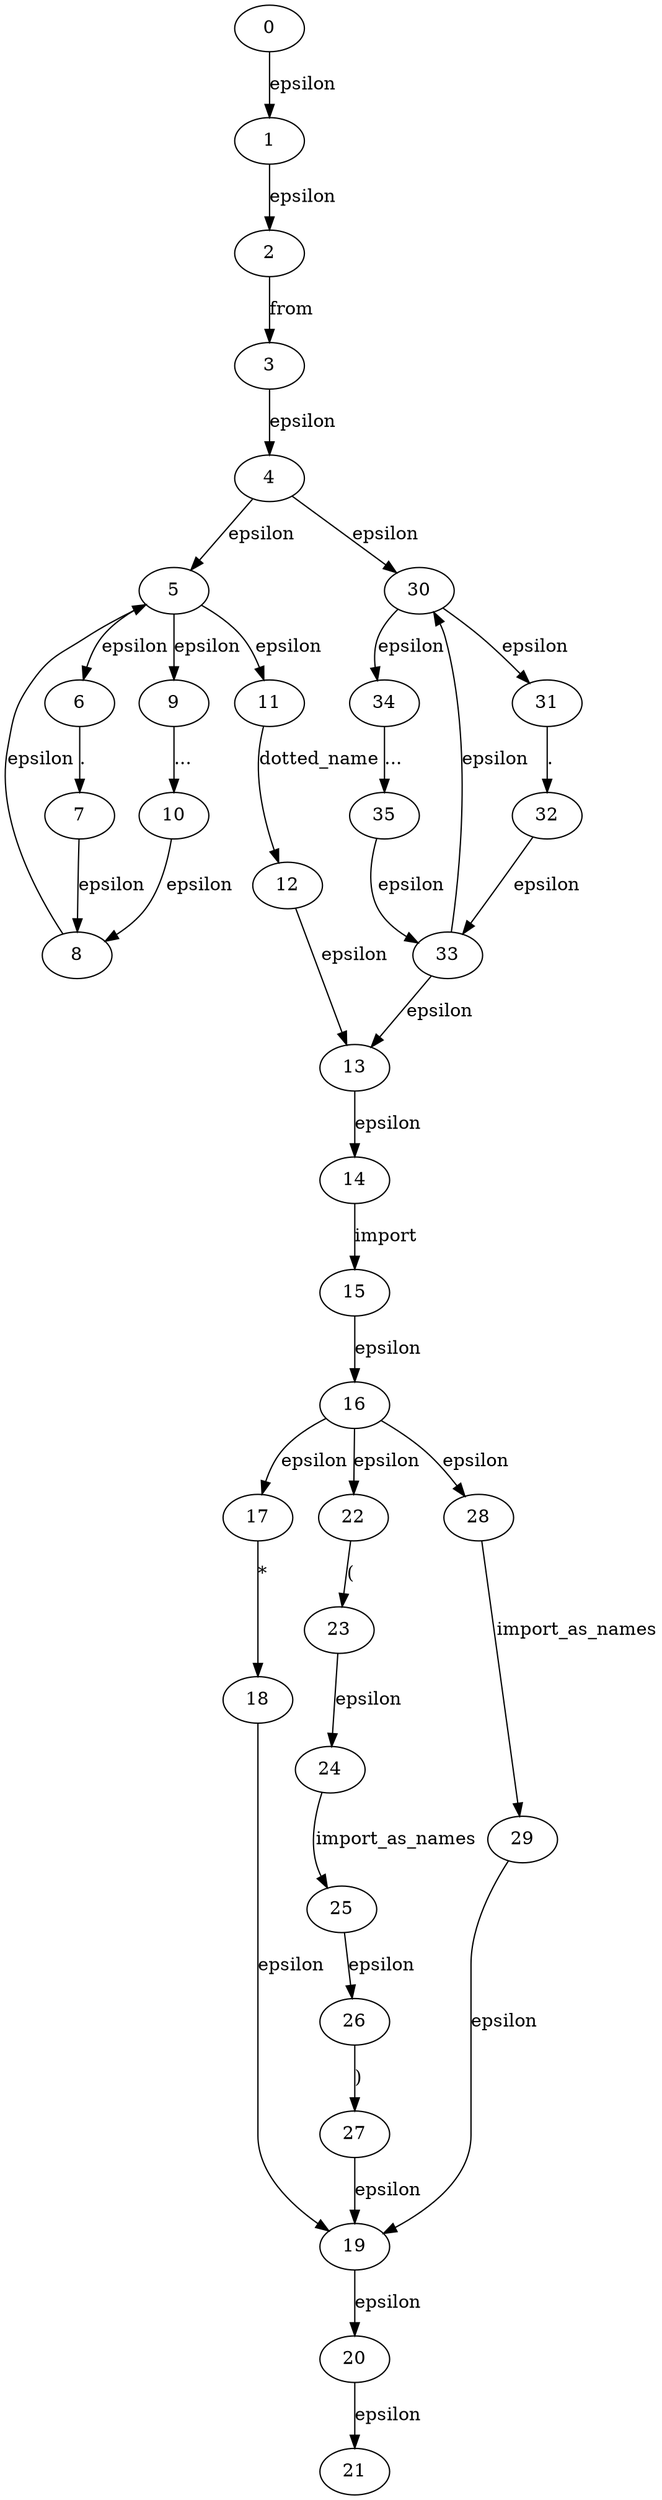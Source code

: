
digraph import_from {
  0->1[label=epsilon]
  1->2[label=epsilon]
  2->3[label="from"]
  3->4[label=epsilon]
  4->5[label=epsilon]
  5->6[label=epsilon]
  6->7[label="."]
  7->8[label=epsilon]
  8->5[label=epsilon]
  5->9[label=epsilon]
  9->10[label="..."]
  10->8[label=epsilon]
  5->11[label=epsilon]
  11->12[label=dotted_name]
  12->13[label=epsilon]
  13->14[label=epsilon]
  14->15[label="import"]
  15->16[label=epsilon]
  16->17[label=epsilon]
  17->18[label="*"]
  18->19[label=epsilon]
  19->20[label=epsilon]
  20->21[label=epsilon]
  16->22[label=epsilon]
  22->23[label="("]
  23->24[label=epsilon]
  24->25[label=import_as_names]
  25->26[label=epsilon]
  26->27[label=")"]
  27->19[label=epsilon]
  16->28[label=epsilon]
  28->29[label=import_as_names]
  29->19[label=epsilon]
  4->30[label=epsilon]
  30->31[label=epsilon]
  31->32[label="."]
  32->33[label=epsilon]
  33->30[label=epsilon]
  33->13[label=epsilon]
  30->34[label=epsilon]
  34->35[label="..."]
  35->33[label=epsilon]
}
